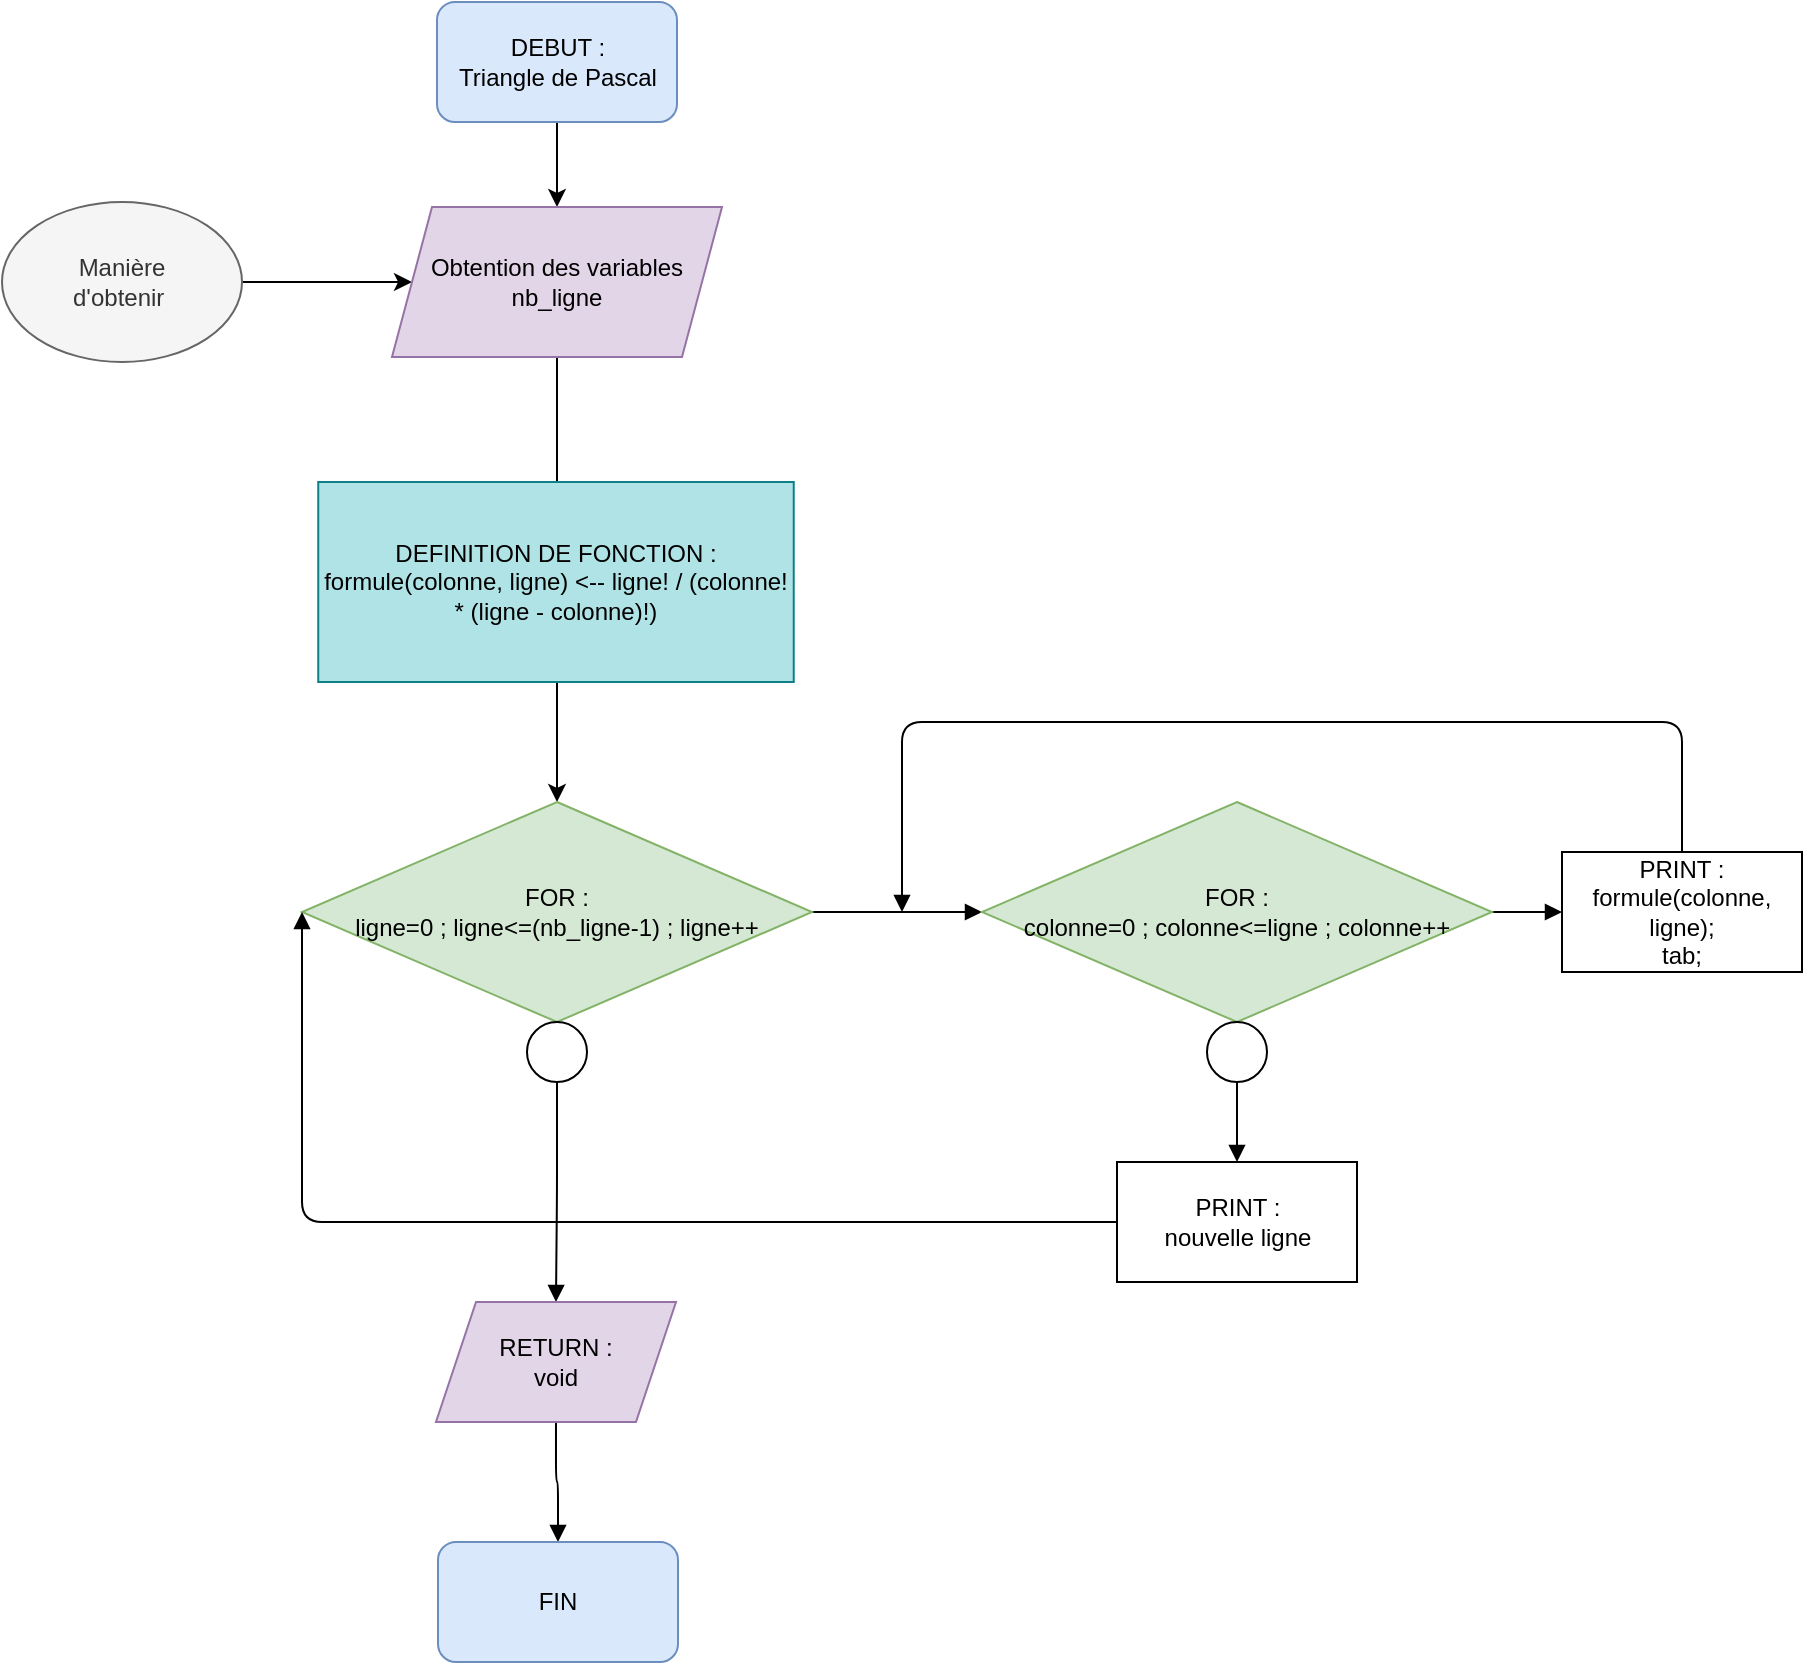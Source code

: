 <mxfile version="13.9.9" type="device"><diagram id="FdwSFXiChmGonRtNuwQc" name="Page-1"><mxGraphModel dx="1236" dy="807" grid="1" gridSize="10" guides="1" tooltips="1" connect="1" arrows="1" fold="1" page="1" pageScale="1" pageWidth="850" pageHeight="1100" math="0" shadow="0"><root><mxCell id="0"/><mxCell id="1" parent="0"/><mxCell id="ZufXRq6Ez3puxn-rn2Cq-77" style="edgeStyle=orthogonalEdgeStyle;rounded=0;orthogonalLoop=1;jettySize=auto;html=1;entryX=0.5;entryY=0;entryDx=0;entryDy=0;" parent="1" source="ZufXRq6Ez3puxn-rn2Cq-78" target="ZufXRq6Ez3puxn-rn2Cq-82" edge="1"><mxGeometry relative="1" as="geometry"><mxPoint x="540" y="190" as="targetPoint"/></mxGeometry></mxCell><mxCell id="ZufXRq6Ez3puxn-rn2Cq-78" value="DEBUT :&lt;br&gt;Triangle de Pascal" style="rounded=1;whiteSpace=wrap;html=1;fillColor=#dae8fc;strokeColor=#6c8ebf;" parent="1" vertex="1"><mxGeometry x="477.5" y="80" width="120" height="60" as="geometry"/></mxCell><mxCell id="ZufXRq6Ez3puxn-rn2Cq-79" style="edgeStyle=orthogonalEdgeStyle;rounded=0;orthogonalLoop=1;jettySize=auto;html=1;exitX=1;exitY=0.5;exitDx=0;exitDy=0;entryX=0;entryY=0.5;entryDx=0;entryDy=0;" parent="1" source="ZufXRq6Ez3puxn-rn2Cq-80" target="ZufXRq6Ez3puxn-rn2Cq-82" edge="1"><mxGeometry relative="1" as="geometry"><mxPoint x="480" y="220" as="targetPoint"/></mxGeometry></mxCell><mxCell id="ZufXRq6Ez3puxn-rn2Cq-80" value="Manière &lt;br&gt;d'obtenir&amp;nbsp;" style="ellipse;whiteSpace=wrap;html=1;fillColor=#f5f5f5;strokeColor=#666666;fontColor=#333333;" parent="1" vertex="1"><mxGeometry x="260" y="180" width="120" height="80" as="geometry"/></mxCell><mxCell id="ZufXRq6Ez3puxn-rn2Cq-81" style="edgeStyle=orthogonalEdgeStyle;rounded=0;orthogonalLoop=1;jettySize=auto;html=1;entryX=0.5;entryY=0;entryDx=0;entryDy=0;" parent="1" source="ZufXRq6Ez3puxn-rn2Cq-82" target="ZufXRq6Ez3puxn-rn2Cq-85" edge="1"><mxGeometry relative="1" as="geometry"/></mxCell><mxCell id="ZufXRq6Ez3puxn-rn2Cq-82" value="&lt;span style=&quot;color: rgb(0 , 0 , 0) ; font-family: &amp;#34;helvetica&amp;#34; ; font-size: 12px ; font-style: normal ; font-weight: 400 ; letter-spacing: normal ; text-align: center ; text-indent: 0px ; text-transform: none ; word-spacing: 0px ; display: inline ; float: none&quot;&gt;Obtention des variables&lt;br&gt;nb_ligne&lt;br&gt;&lt;/span&gt;" style="shape=parallelogram;perimeter=parallelogramPerimeter;whiteSpace=wrap;html=1;fixedSize=1;fillColor=#e1d5e7;strokeColor=#9673a6;" parent="1" vertex="1"><mxGeometry x="455" y="182.5" width="165" height="75" as="geometry"/></mxCell><mxCell id="ZufXRq6Ez3puxn-rn2Cq-107" style="edgeStyle=elbowEdgeStyle;rounded=1;orthogonalLoop=1;jettySize=auto;html=1;exitX=1;exitY=0.5;exitDx=0;exitDy=0;entryX=0;entryY=0.5;entryDx=0;entryDy=0;endArrow=block;endFill=1;strokeColor=#000000;" parent="1" source="ZufXRq6Ez3puxn-rn2Cq-85" target="ZufXRq6Ez3puxn-rn2Cq-106" edge="1"><mxGeometry relative="1" as="geometry"/></mxCell><mxCell id="ZufXRq6Ez3puxn-rn2Cq-85" value="FOR :&lt;br&gt;ligne=0 ; ligne&amp;lt;=(nb_ligne-1) ; ligne++" style="rhombus;whiteSpace=wrap;html=1;fillColor=#d5e8d4;strokeColor=#82b366;" parent="1" vertex="1"><mxGeometry x="410" y="480" width="255" height="110" as="geometry"/></mxCell><mxCell id="ZufXRq6Ez3puxn-rn2Cq-98" value="DEFINITION DE FONCTION :&lt;br&gt;formule(colonne, ligne) &amp;lt;-- ligne! / (colonne! * (ligne - colonne)!)" style="rounded=0;whiteSpace=wrap;html=1;fillColor=#b0e3e6;strokeColor=#0e8088;" parent="1" vertex="1"><mxGeometry x="418.12" y="320" width="237.75" height="100" as="geometry"/></mxCell><mxCell id="ZufXRq6Ez3puxn-rn2Cq-112" style="edgeStyle=elbowEdgeStyle;rounded=1;orthogonalLoop=1;jettySize=auto;html=1;exitX=0.5;exitY=1;exitDx=0;exitDy=0;endArrow=block;endFill=1;strokeColor=#000000;elbow=vertical;" parent="1" source="ZufXRq6Ez3puxn-rn2Cq-105" edge="1"><mxGeometry relative="1" as="geometry"><mxPoint x="710" y="535" as="targetPoint"/><Array as="points"><mxPoint x="870" y="440"/><mxPoint x="980" y="770"/></Array></mxGeometry></mxCell><mxCell id="ZufXRq6Ez3puxn-rn2Cq-105" value="PRINT :&lt;br&gt;formule(colonne, ligne);&lt;br&gt;tab;" style="rounded=0;whiteSpace=wrap;html=1;" parent="1" vertex="1"><mxGeometry x="1040" y="505" width="120" height="60" as="geometry"/></mxCell><mxCell id="ZufXRq6Ez3puxn-rn2Cq-108" style="edgeStyle=elbowEdgeStyle;rounded=1;orthogonalLoop=1;jettySize=auto;html=1;exitX=1;exitY=0.5;exitDx=0;exitDy=0;entryX=0;entryY=0.5;entryDx=0;entryDy=0;endArrow=block;endFill=1;strokeColor=#000000;" parent="1" source="ZufXRq6Ez3puxn-rn2Cq-106" target="ZufXRq6Ez3puxn-rn2Cq-105" edge="1"><mxGeometry relative="1" as="geometry"/></mxCell><mxCell id="ZufXRq6Ez3puxn-rn2Cq-106" value="FOR :&lt;br&gt;colonne=0 ; colonne&amp;lt;=ligne ; colonne++" style="rhombus;whiteSpace=wrap;html=1;fillColor=#d5e8d4;strokeColor=#82b366;" parent="1" vertex="1"><mxGeometry x="750" y="480" width="255" height="110" as="geometry"/></mxCell><mxCell id="ZufXRq6Ez3puxn-rn2Cq-120" style="edgeStyle=elbowEdgeStyle;rounded=1;orthogonalLoop=1;jettySize=auto;elbow=vertical;html=1;endArrow=block;endFill=1;strokeColor=#000000;" parent="1" source="ZufXRq6Ez3puxn-rn2Cq-109" edge="1"><mxGeometry relative="1" as="geometry"><mxPoint x="536.99" y="730" as="targetPoint"/></mxGeometry></mxCell><mxCell id="ZufXRq6Ez3puxn-rn2Cq-109" value="" style="ellipse;whiteSpace=wrap;html=1;aspect=fixed;rounded=0;" parent="1" vertex="1"><mxGeometry x="522.5" y="590" width="30" height="30" as="geometry"/></mxCell><mxCell id="ZufXRq6Ez3puxn-rn2Cq-113" style="edgeStyle=elbowEdgeStyle;rounded=1;orthogonalLoop=1;jettySize=auto;elbow=vertical;html=1;endArrow=block;endFill=1;strokeColor=#000000;" parent="1" source="ZufXRq6Ez3puxn-rn2Cq-110" target="ZufXRq6Ez3puxn-rn2Cq-111" edge="1"><mxGeometry relative="1" as="geometry"/></mxCell><mxCell id="ZufXRq6Ez3puxn-rn2Cq-110" value="" style="ellipse;whiteSpace=wrap;html=1;aspect=fixed;rounded=0;" parent="1" vertex="1"><mxGeometry x="862.5" y="590" width="30" height="30" as="geometry"/></mxCell><mxCell id="ZufXRq6Ez3puxn-rn2Cq-116" style="edgeStyle=elbowEdgeStyle;rounded=1;orthogonalLoop=1;jettySize=auto;elbow=vertical;html=1;exitX=0;exitY=0.5;exitDx=0;exitDy=0;entryX=0;entryY=0.5;entryDx=0;entryDy=0;endArrow=block;endFill=1;strokeColor=#000000;" parent="1" source="ZufXRq6Ez3puxn-rn2Cq-111" target="ZufXRq6Ez3puxn-rn2Cq-85" edge="1"><mxGeometry relative="1" as="geometry"><Array as="points"><mxPoint x="610" y="690"/></Array></mxGeometry></mxCell><mxCell id="ZufXRq6Ez3puxn-rn2Cq-111" value="PRINT :&lt;br&gt;nouvelle ligne" style="rounded=0;whiteSpace=wrap;html=1;" parent="1" vertex="1"><mxGeometry x="817.5" y="660" width="120" height="60" as="geometry"/></mxCell><mxCell id="ZufXRq6Ez3puxn-rn2Cq-119" style="edgeStyle=elbowEdgeStyle;rounded=1;orthogonalLoop=1;jettySize=auto;elbow=vertical;html=1;exitX=0.5;exitY=1;exitDx=0;exitDy=0;endArrow=block;endFill=1;strokeColor=#000000;" parent="1" target="ZufXRq6Ez3puxn-rn2Cq-118" edge="1"><mxGeometry relative="1" as="geometry"><mxPoint x="536.99" y="790" as="sourcePoint"/></mxGeometry></mxCell><mxCell id="ZufXRq6Ez3puxn-rn2Cq-118" value="FIN" style="rounded=1;whiteSpace=wrap;html=1;fillColor=#dae8fc;strokeColor=#6c8ebf;" parent="1" vertex="1"><mxGeometry x="478" y="850" width="120" height="60" as="geometry"/></mxCell><mxCell id="ZGngI5O_tjSGRvJ5RrO7-1" value="&lt;span&gt;RETURN :&lt;/span&gt;&lt;br&gt;&lt;span&gt;void&lt;/span&gt;" style="shape=parallelogram;perimeter=parallelogramPerimeter;whiteSpace=wrap;html=1;fixedSize=1;fillColor=#e1d5e7;strokeColor=#9673a6;" vertex="1" parent="1"><mxGeometry x="476.99" y="730" width="120" height="60" as="geometry"/></mxCell></root></mxGraphModel></diagram></mxfile>